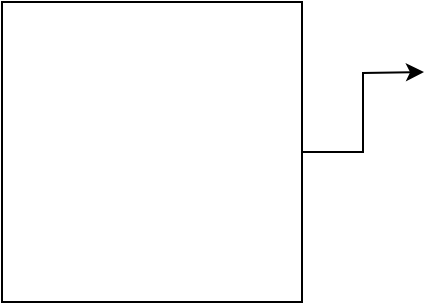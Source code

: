 <mxfile version="15.3.0" type="github"><diagram id="BK7ck7WwoumUYxBDN5xn" name="Page-1"><mxGraphModel dx="1186" dy="764" grid="1" gridSize="10" guides="1" tooltips="1" connect="1" arrows="1" fold="1" page="1" pageScale="1" pageWidth="827" pageHeight="1169" math="0" shadow="0"><root><mxCell id="0"/><mxCell id="1" parent="0"/><mxCell id="TZdVHnqFkktEWKpR-1-6-2" style="edgeStyle=orthogonalEdgeStyle;rounded=0;orthogonalLoop=1;jettySize=auto;html=1;" parent="1" source="TZdVHnqFkktEWKpR-1-6-1" edge="1"><mxGeometry relative="1" as="geometry"><mxPoint x="550" y="115" as="targetPoint"/></mxGeometry></mxCell><mxCell id="TZdVHnqFkktEWKpR-1-6-1" value="" style="whiteSpace=wrap;html=1;aspect=fixed;" parent="1" vertex="1"><mxGeometry x="339" y="80" width="150" height="150" as="geometry"/></mxCell></root></mxGraphModel></diagram></mxfile>